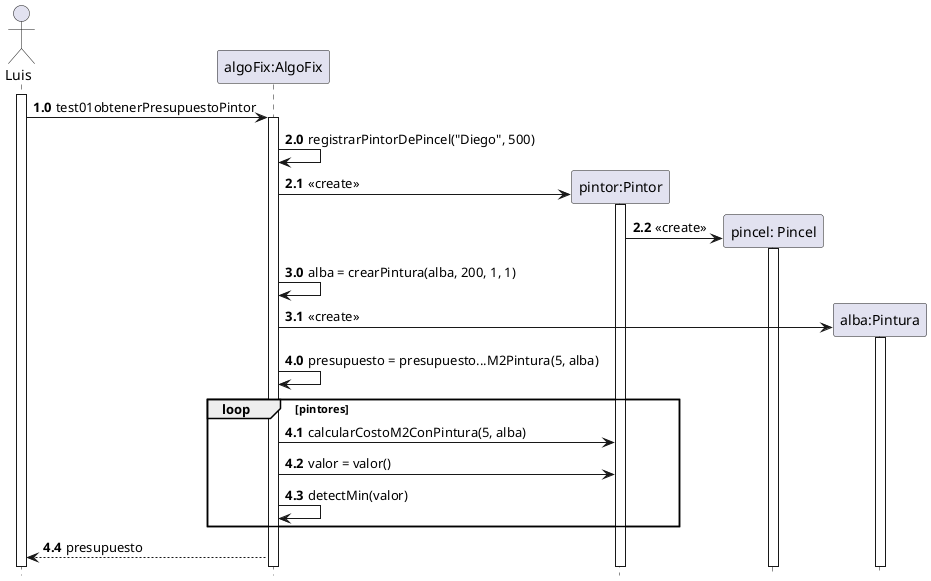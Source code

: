 @startuml test01PresupuestoPintorUtilizaPincelConPinturaAlbaOfreceElMenorPresupuesto
    hide footbox
    skinparam classAttributeIconSize 0
   
    autonumber 1.0
    actor Luis
    activate Luis
    Luis -> "algoFix:AlgoFix" as algoFix: test01obtenerPresupuestoPintor
    activate algoFix
    
    autonumber 2.0
    algoFix -> algoFix: registrarPintorDePincel("Diego", 500)

    create "pintor:Pintor" as pintor
    algoFix -> pintor: << create >>
    activate pintor

    create "pincel: Pincel" as pincel
    pintor -> pincel: << create >>
    activate pincel

    autonumber 3.0
    algoFix -> algoFix: alba = crearPintura(alba, 200, 1, 1)

    create "alba:Pintura" as alba
    algoFix -> alba: << create >>
    activate alba

    autonumber 4.0
    algoFix -> algoFix: presupuesto = presupuesto...M2Pintura(5, alba)

    loop pintores
        algoFix -> pintor: calcularCostoM2ConPintura(5, alba)
        algoFix -> pintor: valor = valor()
        algoFix -> algoFix: detectMin(valor)
    end 

    algoFix --> Luis: presupuesto

@enduml

/'    activate Pintor
    'Crea el objeto Herramienta
    create Herramienta 
    Pintor --> Herramienta : Crear_Herramienta
    return

    alt [1>2]
        Pintor -> Pintor
    end

    AlgoFix -> Pintura : creo_pintura
    return

    objeto1 ->]
    ' Mensaje perdido

    [o-> objeto2
    ' Mensaje encontrado


 '   note right: First messege

    objeto2 -> objeto2 : autogol
'/
